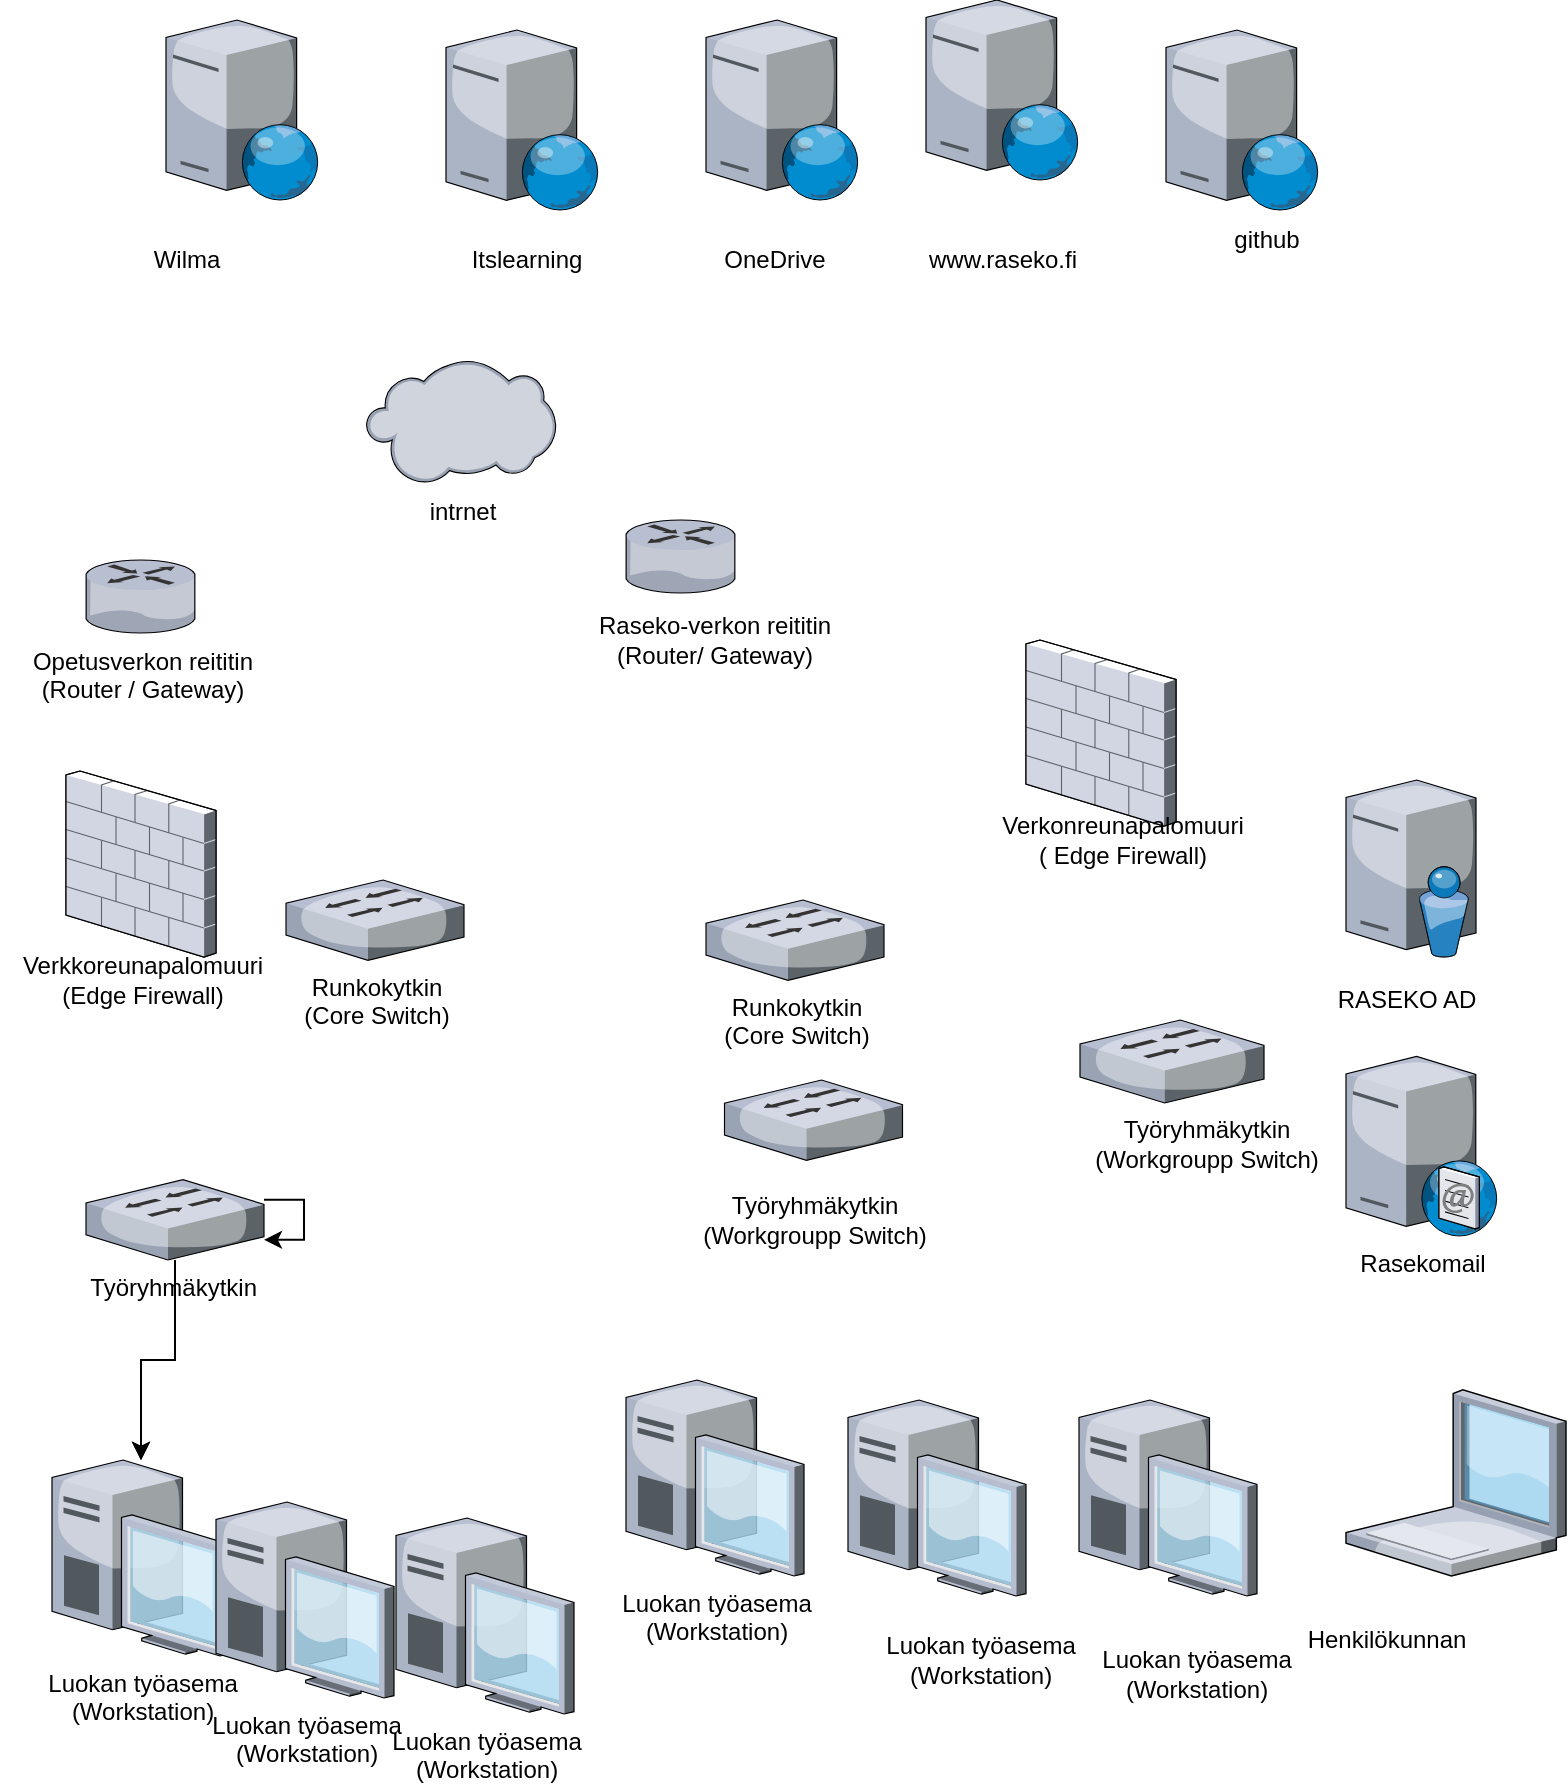 <mxfile version="20.2.3" type="device"><diagram id="dJqAzIUVlYtLRHDy7C7u" name="Page-1"><mxGraphModel dx="1102" dy="835" grid="1" gridSize="10" guides="1" tooltips="1" connect="1" arrows="1" fold="1" page="1" pageScale="1" pageWidth="827" pageHeight="1169" math="0" shadow="0"><root><mxCell id="0"/><mxCell id="1" parent="0"/><mxCell id="Dp58KqXv0Zj6ZEPmvClt-1" value="" style="verticalLabelPosition=bottom;sketch=0;aspect=fixed;html=1;verticalAlign=top;strokeColor=none;align=center;outlineConnect=0;shape=mxgraph.citrix.web_server;fillColor=#CC0000;" vertex="1" parent="1"><mxGeometry x="110" y="80" width="76.5" height="90" as="geometry"/></mxCell><mxCell id="Dp58KqXv0Zj6ZEPmvClt-2" value="" style="verticalLabelPosition=bottom;sketch=0;aspect=fixed;html=1;verticalAlign=top;strokeColor=none;align=center;outlineConnect=0;shape=mxgraph.citrix.web_server;fillColor=#CC0000;" vertex="1" parent="1"><mxGeometry x="250" y="85" width="76.5" height="90" as="geometry"/></mxCell><mxCell id="Dp58KqXv0Zj6ZEPmvClt-3" value="" style="verticalLabelPosition=bottom;sketch=0;aspect=fixed;html=1;verticalAlign=top;strokeColor=none;align=center;outlineConnect=0;shape=mxgraph.citrix.web_server;fillColor=#CC0000;" vertex="1" parent="1"><mxGeometry x="380" y="80" width="76.5" height="90" as="geometry"/></mxCell><mxCell id="Dp58KqXv0Zj6ZEPmvClt-4" value="" style="verticalLabelPosition=bottom;sketch=0;aspect=fixed;html=1;verticalAlign=top;strokeColor=none;align=center;outlineConnect=0;shape=mxgraph.citrix.web_server;fillColor=#CC0000;" vertex="1" parent="1"><mxGeometry x="490" y="70" width="76.5" height="90" as="geometry"/></mxCell><mxCell id="Dp58KqXv0Zj6ZEPmvClt-5" value="Wilma" style="text;html=1;align=center;verticalAlign=middle;resizable=0;points=[];autosize=1;strokeColor=none;fillColor=none;" vertex="1" parent="1"><mxGeometry x="90" y="185" width="60" height="30" as="geometry"/></mxCell><mxCell id="Dp58KqXv0Zj6ZEPmvClt-6" value="Itslearning" style="text;html=1;align=center;verticalAlign=middle;resizable=0;points=[];autosize=1;strokeColor=none;fillColor=none;" vertex="1" parent="1"><mxGeometry x="250" y="185" width="80" height="30" as="geometry"/></mxCell><mxCell id="Dp58KqXv0Zj6ZEPmvClt-7" value="OneDrive" style="text;html=1;align=center;verticalAlign=middle;resizable=0;points=[];autosize=1;strokeColor=none;fillColor=none;" vertex="1" parent="1"><mxGeometry x="379" y="185" width="70" height="30" as="geometry"/></mxCell><mxCell id="Dp58KqXv0Zj6ZEPmvClt-8" value="www.raseko.fi" style="text;html=1;align=center;verticalAlign=middle;resizable=0;points=[];autosize=1;strokeColor=none;fillColor=none;" vertex="1" parent="1"><mxGeometry x="478.25" y="185" width="100" height="30" as="geometry"/></mxCell><mxCell id="Dp58KqXv0Zj6ZEPmvClt-9" value="" style="verticalLabelPosition=bottom;sketch=0;aspect=fixed;html=1;verticalAlign=top;strokeColor=none;align=center;outlineConnect=0;shape=mxgraph.citrix.web_server;fillColor=#CC0000;" vertex="1" parent="1"><mxGeometry x="610" y="85" width="76.5" height="90" as="geometry"/></mxCell><mxCell id="Dp58KqXv0Zj6ZEPmvClt-10" value="github" style="text;html=1;align=center;verticalAlign=middle;resizable=0;points=[];autosize=1;strokeColor=none;fillColor=none;" vertex="1" parent="1"><mxGeometry x="630" y="175" width="60" height="30" as="geometry"/></mxCell><mxCell id="Dp58KqXv0Zj6ZEPmvClt-11" value="intrnet" style="verticalLabelPosition=bottom;sketch=0;aspect=fixed;html=1;verticalAlign=top;strokeColor=none;align=center;outlineConnect=0;shape=mxgraph.citrix.cloud;fillColor=#CC0000;" vertex="1" parent="1"><mxGeometry x="210" y="250" width="95" height="62" as="geometry"/></mxCell><mxCell id="Dp58KqXv0Zj6ZEPmvClt-12" value="" style="verticalLabelPosition=bottom;sketch=0;aspect=fixed;html=1;verticalAlign=top;strokeColor=none;align=center;outlineConnect=0;shape=mxgraph.citrix.router;fillColor=#CC0000;" vertex="1" parent="1"><mxGeometry x="340" y="330" width="55" height="36.5" as="geometry"/></mxCell><mxCell id="Dp58KqXv0Zj6ZEPmvClt-13" value="" style="verticalLabelPosition=bottom;sketch=0;aspect=fixed;html=1;verticalAlign=top;strokeColor=none;align=center;outlineConnect=0;shape=mxgraph.citrix.firewall;fillColor=#CC0000;" vertex="1" parent="1"><mxGeometry x="540" y="390" width="75" height="93" as="geometry"/></mxCell><mxCell id="Dp58KqXv0Zj6ZEPmvClt-14" value="" style="verticalLabelPosition=bottom;sketch=0;aspect=fixed;html=1;verticalAlign=top;strokeColor=none;align=center;outlineConnect=0;shape=mxgraph.citrix.switch;fillColor=#CC0000;" vertex="1" parent="1"><mxGeometry x="567" y="580" width="92" height="41.5" as="geometry"/></mxCell><mxCell id="Dp58KqXv0Zj6ZEPmvClt-15" value="Raseko-verkon reititin&lt;br&gt;(Router/ Gateway)" style="text;html=1;align=center;verticalAlign=middle;resizable=0;points=[];autosize=1;strokeColor=none;fillColor=none;" vertex="1" parent="1"><mxGeometry x="314" y="370" width="140" height="40" as="geometry"/></mxCell><mxCell id="Dp58KqXv0Zj6ZEPmvClt-16" value="Verkonreunapalomuuri&lt;br&gt;( Edge Firewall)" style="text;html=1;align=center;verticalAlign=middle;resizable=0;points=[];autosize=1;strokeColor=none;fillColor=none;" vertex="1" parent="1"><mxGeometry x="517.5" y="470" width="140" height="40" as="geometry"/></mxCell><mxCell id="Dp58KqXv0Zj6ZEPmvClt-17" value="" style="verticalLabelPosition=bottom;sketch=0;aspect=fixed;html=1;verticalAlign=top;strokeColor=none;align=center;outlineConnect=0;shape=mxgraph.citrix.switch;fillColor=#CC0000;" vertex="1" parent="1"><mxGeometry x="389.25" y="610" width="89" height="40.15" as="geometry"/></mxCell><mxCell id="Dp58KqXv0Zj6ZEPmvClt-18" value="Työryhmäkytkin&lt;br&gt;(Workgroupp Switch)" style="text;html=1;align=center;verticalAlign=middle;resizable=0;points=[];autosize=1;strokeColor=none;fillColor=none;" vertex="1" parent="1"><mxGeometry x="560" y="621.5" width="140" height="40" as="geometry"/></mxCell><mxCell id="Dp58KqXv0Zj6ZEPmvClt-19" value="Työryhmäkytkin&lt;br&gt;(Workgroupp Switch)" style="text;html=1;align=center;verticalAlign=middle;resizable=0;points=[];autosize=1;strokeColor=none;fillColor=none;" vertex="1" parent="1"><mxGeometry x="363.75" y="660" width="140" height="40" as="geometry"/></mxCell><mxCell id="Dp58KqXv0Zj6ZEPmvClt-20" value="" style="verticalLabelPosition=bottom;sketch=0;aspect=fixed;html=1;verticalAlign=top;strokeColor=none;align=center;outlineConnect=0;shape=mxgraph.citrix.desktop;fillColor=#CC0000;" vertex="1" parent="1"><mxGeometry x="566.5" y="770" width="89" height="98" as="geometry"/></mxCell><mxCell id="Dp58KqXv0Zj6ZEPmvClt-21" value="Luokan työasema&lt;br&gt;(Workstation)" style="verticalLabelPosition=bottom;sketch=0;aspect=fixed;html=1;verticalAlign=top;strokeColor=none;align=center;outlineConnect=0;shape=mxgraph.citrix.desktop;fillColor=#CC0000;" vertex="1" parent="1"><mxGeometry x="340" y="760" width="89" height="98" as="geometry"/></mxCell><mxCell id="Dp58KqXv0Zj6ZEPmvClt-22" value="" style="verticalLabelPosition=bottom;sketch=0;aspect=fixed;html=1;verticalAlign=top;strokeColor=none;align=center;outlineConnect=0;shape=mxgraph.citrix.desktop;fillColor=#CC0000;" vertex="1" parent="1"><mxGeometry x="451" y="770" width="89" height="98" as="geometry"/></mxCell><mxCell id="Dp58KqXv0Zj6ZEPmvClt-23" value="Luokan työasema&lt;br&gt;(Workstation)" style="text;html=1;align=center;verticalAlign=middle;resizable=0;points=[];autosize=1;strokeColor=none;fillColor=none;" vertex="1" parent="1"><mxGeometry x="456.5" y="880" width="120" height="40" as="geometry"/></mxCell><mxCell id="Dp58KqXv0Zj6ZEPmvClt-24" value="Luokan työasema&lt;br&gt;(Workstation)" style="text;html=1;align=center;verticalAlign=middle;resizable=0;points=[];autosize=1;strokeColor=none;fillColor=none;" vertex="1" parent="1"><mxGeometry x="565" y="887" width="120" height="40" as="geometry"/></mxCell><mxCell id="Dp58KqXv0Zj6ZEPmvClt-25" value="Opetusverkon reititin&lt;br&gt;(Router / Gateway)" style="verticalLabelPosition=bottom;sketch=0;aspect=fixed;html=1;verticalAlign=top;strokeColor=none;align=center;outlineConnect=0;shape=mxgraph.citrix.router;fillColor=#CC0000;" vertex="1" parent="1"><mxGeometry x="70" y="350" width="55" height="36.5" as="geometry"/></mxCell><mxCell id="Dp58KqXv0Zj6ZEPmvClt-26" value="Runkokytkin&lt;br&gt;(Core Switch)" style="verticalLabelPosition=bottom;sketch=0;aspect=fixed;html=1;verticalAlign=top;strokeColor=none;align=center;outlineConnect=0;shape=mxgraph.citrix.switch;fillColor=#CC0000;" vertex="1" parent="1"><mxGeometry x="170" y="510" width="89" height="40.15" as="geometry"/></mxCell><mxCell id="Dp58KqXv0Zj6ZEPmvClt-27" value="Runkokytkin&lt;br&gt;(Core Switch)" style="verticalLabelPosition=bottom;sketch=0;aspect=fixed;html=1;verticalAlign=top;strokeColor=none;align=center;outlineConnect=0;shape=mxgraph.citrix.switch;fillColor=#CC0000;" vertex="1" parent="1"><mxGeometry x="380" y="520" width="89" height="40.15" as="geometry"/></mxCell><mxCell id="Dp58KqXv0Zj6ZEPmvClt-28" value="" style="verticalLabelPosition=bottom;sketch=0;aspect=fixed;html=1;verticalAlign=top;strokeColor=none;align=center;outlineConnect=0;shape=mxgraph.citrix.directory_server;fillColor=#CC0000;" vertex="1" parent="1"><mxGeometry x="700" y="460" width="65" height="88.5" as="geometry"/></mxCell><mxCell id="Dp58KqXv0Zj6ZEPmvClt-30" value="RASEKO AD" style="text;html=1;align=center;verticalAlign=middle;resizable=0;points=[];autosize=1;strokeColor=none;fillColor=none;" vertex="1" parent="1"><mxGeometry x="685" y="555" width="90" height="30" as="geometry"/></mxCell><mxCell id="Dp58KqXv0Zj6ZEPmvClt-31" value="" style="verticalLabelPosition=bottom;sketch=0;aspect=fixed;html=1;verticalAlign=top;strokeColor=none;align=center;outlineConnect=0;shape=mxgraph.citrix.firewall;fillColor=#CC0000;" vertex="1" parent="1"><mxGeometry x="60" y="455.5" width="75" height="93" as="geometry"/></mxCell><mxCell id="Dp58KqXv0Zj6ZEPmvClt-32" value="Verkkoreunapalomuuri&lt;br&gt;(Edge Firewall)" style="text;html=1;align=center;verticalAlign=middle;resizable=0;points=[];autosize=1;strokeColor=none;fillColor=none;" vertex="1" parent="1"><mxGeometry x="27.5" y="540" width="140" height="40" as="geometry"/></mxCell><mxCell id="Dp58KqXv0Zj6ZEPmvClt-41" value="" style="edgeStyle=orthogonalEdgeStyle;rounded=0;orthogonalLoop=1;jettySize=auto;html=1;" edge="1" parent="1" source="Dp58KqXv0Zj6ZEPmvClt-33" target="Dp58KqXv0Zj6ZEPmvClt-35"><mxGeometry relative="1" as="geometry"/></mxCell><mxCell id="Dp58KqXv0Zj6ZEPmvClt-43" value="" style="edgeStyle=orthogonalEdgeStyle;rounded=0;orthogonalLoop=1;jettySize=auto;html=1;" edge="1" parent="1" source="Dp58KqXv0Zj6ZEPmvClt-33" target="Dp58KqXv0Zj6ZEPmvClt-35"><mxGeometry relative="1" as="geometry"/></mxCell><mxCell id="Dp58KqXv0Zj6ZEPmvClt-44" value="" style="edgeStyle=orthogonalEdgeStyle;rounded=0;orthogonalLoop=1;jettySize=auto;html=1;" edge="1" parent="1" source="Dp58KqXv0Zj6ZEPmvClt-33" target="Dp58KqXv0Zj6ZEPmvClt-35"><mxGeometry relative="1" as="geometry"/></mxCell><mxCell id="Dp58KqXv0Zj6ZEPmvClt-33" value="Työryhmäkytkin&amp;nbsp;" style="verticalLabelPosition=bottom;sketch=0;aspect=fixed;html=1;verticalAlign=top;strokeColor=none;align=center;outlineConnect=0;shape=mxgraph.citrix.switch;fillColor=#CC0000;" vertex="1" parent="1"><mxGeometry x="70" y="659.85" width="89" height="40.15" as="geometry"/></mxCell><mxCell id="Dp58KqXv0Zj6ZEPmvClt-35" value="Luokan työasema&lt;br&gt;(Workstation)" style="verticalLabelPosition=bottom;sketch=0;aspect=fixed;html=1;verticalAlign=top;strokeColor=none;align=center;outlineConnect=0;shape=mxgraph.citrix.desktop;fillColor=#CC0000;" vertex="1" parent="1"><mxGeometry x="53" y="800" width="89" height="98" as="geometry"/></mxCell><mxCell id="Dp58KqXv0Zj6ZEPmvClt-36" value="Luokan työasema&lt;br&gt;(Workstation)" style="verticalLabelPosition=bottom;sketch=0;aspect=fixed;html=1;verticalAlign=top;strokeColor=none;align=center;outlineConnect=0;shape=mxgraph.citrix.desktop;fillColor=#CC0000;" vertex="1" parent="1"><mxGeometry x="135" y="821" width="89" height="98" as="geometry"/></mxCell><mxCell id="Dp58KqXv0Zj6ZEPmvClt-37" value="Luokan työasema&lt;br&gt;(Workstation)" style="verticalLabelPosition=bottom;sketch=0;aspect=fixed;html=1;verticalAlign=top;strokeColor=none;align=center;outlineConnect=0;shape=mxgraph.citrix.desktop;fillColor=#CC0000;" vertex="1" parent="1"><mxGeometry x="225" y="829" width="89" height="98" as="geometry"/></mxCell><mxCell id="Dp58KqXv0Zj6ZEPmvClt-38" value="" style="verticalLabelPosition=bottom;sketch=0;aspect=fixed;html=1;verticalAlign=top;strokeColor=none;align=center;outlineConnect=0;shape=mxgraph.citrix.laptop_1;fillColor=#CC0000;" vertex="1" parent="1"><mxGeometry x="700" y="764.92" width="110" height="93.08" as="geometry"/></mxCell><mxCell id="Dp58KqXv0Zj6ZEPmvClt-39" value="Henkilökunnan" style="text;html=1;align=center;verticalAlign=middle;resizable=0;points=[];autosize=1;strokeColor=none;fillColor=none;" vertex="1" parent="1"><mxGeometry x="670" y="875" width="100" height="30" as="geometry"/></mxCell><mxCell id="Dp58KqXv0Zj6ZEPmvClt-40" value="Rasekomail" style="verticalLabelPosition=bottom;sketch=0;aspect=fixed;html=1;verticalAlign=top;strokeColor=none;align=center;outlineConnect=0;shape=mxgraph.citrix.smtp_server;fillColor=#CC0000;" vertex="1" parent="1"><mxGeometry x="700" y="596" width="76" height="92" as="geometry"/></mxCell><mxCell id="Dp58KqXv0Zj6ZEPmvClt-42" style="edgeStyle=orthogonalEdgeStyle;rounded=0;orthogonalLoop=1;jettySize=auto;html=1;" edge="1" parent="1" source="Dp58KqXv0Zj6ZEPmvClt-33" target="Dp58KqXv0Zj6ZEPmvClt-33"><mxGeometry relative="1" as="geometry"/></mxCell></root></mxGraphModel></diagram></mxfile>